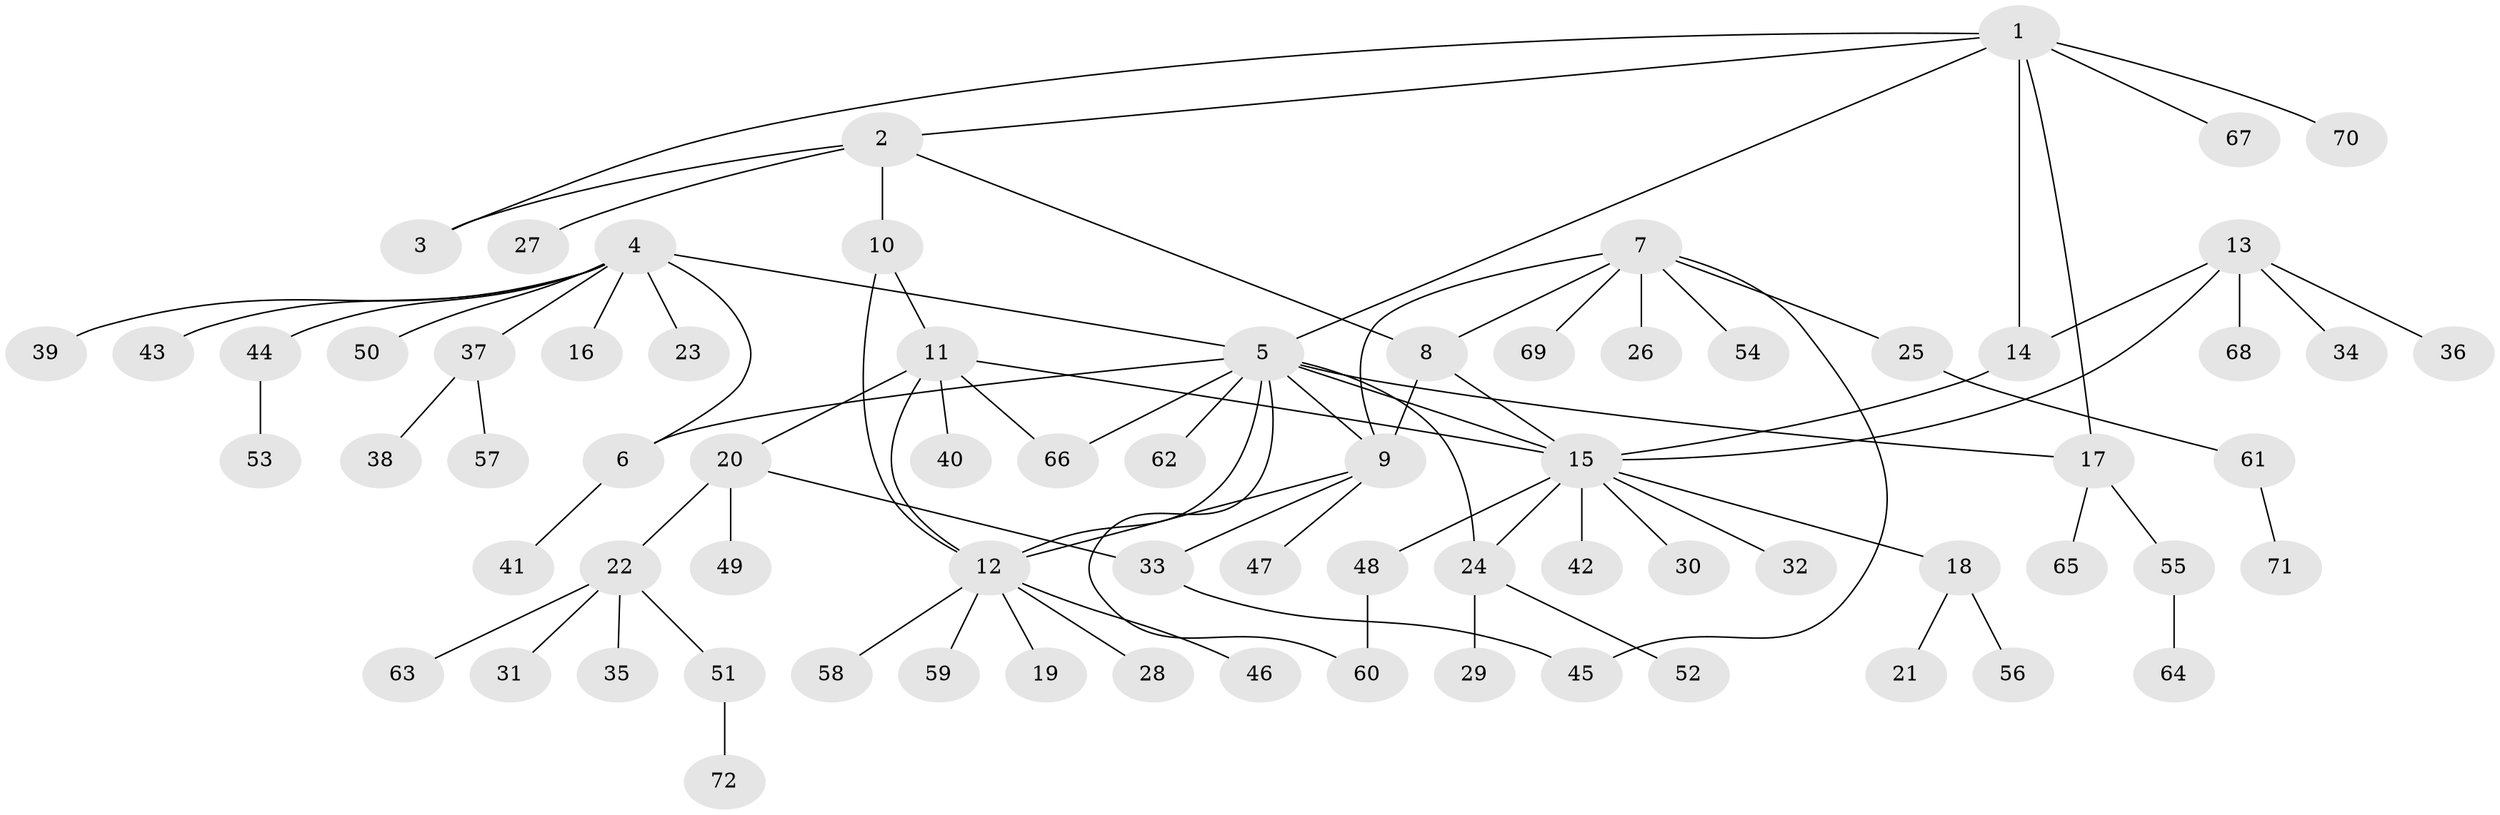 // coarse degree distribution, {6: 0.13636363636363635, 5: 0.09090909090909091, 3: 0.045454545454545456, 1: 0.45454545454545453, 2: 0.22727272727272727, 9: 0.045454545454545456}
// Generated by graph-tools (version 1.1) at 2025/37/03/04/25 23:37:44]
// undirected, 72 vertices, 88 edges
graph export_dot {
  node [color=gray90,style=filled];
  1;
  2;
  3;
  4;
  5;
  6;
  7;
  8;
  9;
  10;
  11;
  12;
  13;
  14;
  15;
  16;
  17;
  18;
  19;
  20;
  21;
  22;
  23;
  24;
  25;
  26;
  27;
  28;
  29;
  30;
  31;
  32;
  33;
  34;
  35;
  36;
  37;
  38;
  39;
  40;
  41;
  42;
  43;
  44;
  45;
  46;
  47;
  48;
  49;
  50;
  51;
  52;
  53;
  54;
  55;
  56;
  57;
  58;
  59;
  60;
  61;
  62;
  63;
  64;
  65;
  66;
  67;
  68;
  69;
  70;
  71;
  72;
  1 -- 2;
  1 -- 3;
  1 -- 5;
  1 -- 14;
  1 -- 17;
  1 -- 67;
  1 -- 70;
  2 -- 3;
  2 -- 8;
  2 -- 10;
  2 -- 27;
  4 -- 5;
  4 -- 6;
  4 -- 16;
  4 -- 23;
  4 -- 37;
  4 -- 39;
  4 -- 43;
  4 -- 44;
  4 -- 50;
  5 -- 6;
  5 -- 9;
  5 -- 12;
  5 -- 15;
  5 -- 17;
  5 -- 24;
  5 -- 60;
  5 -- 62;
  5 -- 66;
  6 -- 41;
  7 -- 8;
  7 -- 9;
  7 -- 25;
  7 -- 26;
  7 -- 45;
  7 -- 54;
  7 -- 69;
  8 -- 9;
  8 -- 15;
  9 -- 12;
  9 -- 33;
  9 -- 47;
  10 -- 11;
  10 -- 12;
  11 -- 12;
  11 -- 15;
  11 -- 20;
  11 -- 40;
  11 -- 66;
  12 -- 19;
  12 -- 28;
  12 -- 46;
  12 -- 58;
  12 -- 59;
  13 -- 14;
  13 -- 15;
  13 -- 34;
  13 -- 36;
  13 -- 68;
  14 -- 15;
  15 -- 18;
  15 -- 24;
  15 -- 30;
  15 -- 32;
  15 -- 42;
  15 -- 48;
  17 -- 55;
  17 -- 65;
  18 -- 21;
  18 -- 56;
  20 -- 22;
  20 -- 33;
  20 -- 49;
  22 -- 31;
  22 -- 35;
  22 -- 51;
  22 -- 63;
  24 -- 29;
  24 -- 52;
  25 -- 61;
  33 -- 45;
  37 -- 38;
  37 -- 57;
  44 -- 53;
  48 -- 60;
  51 -- 72;
  55 -- 64;
  61 -- 71;
}
